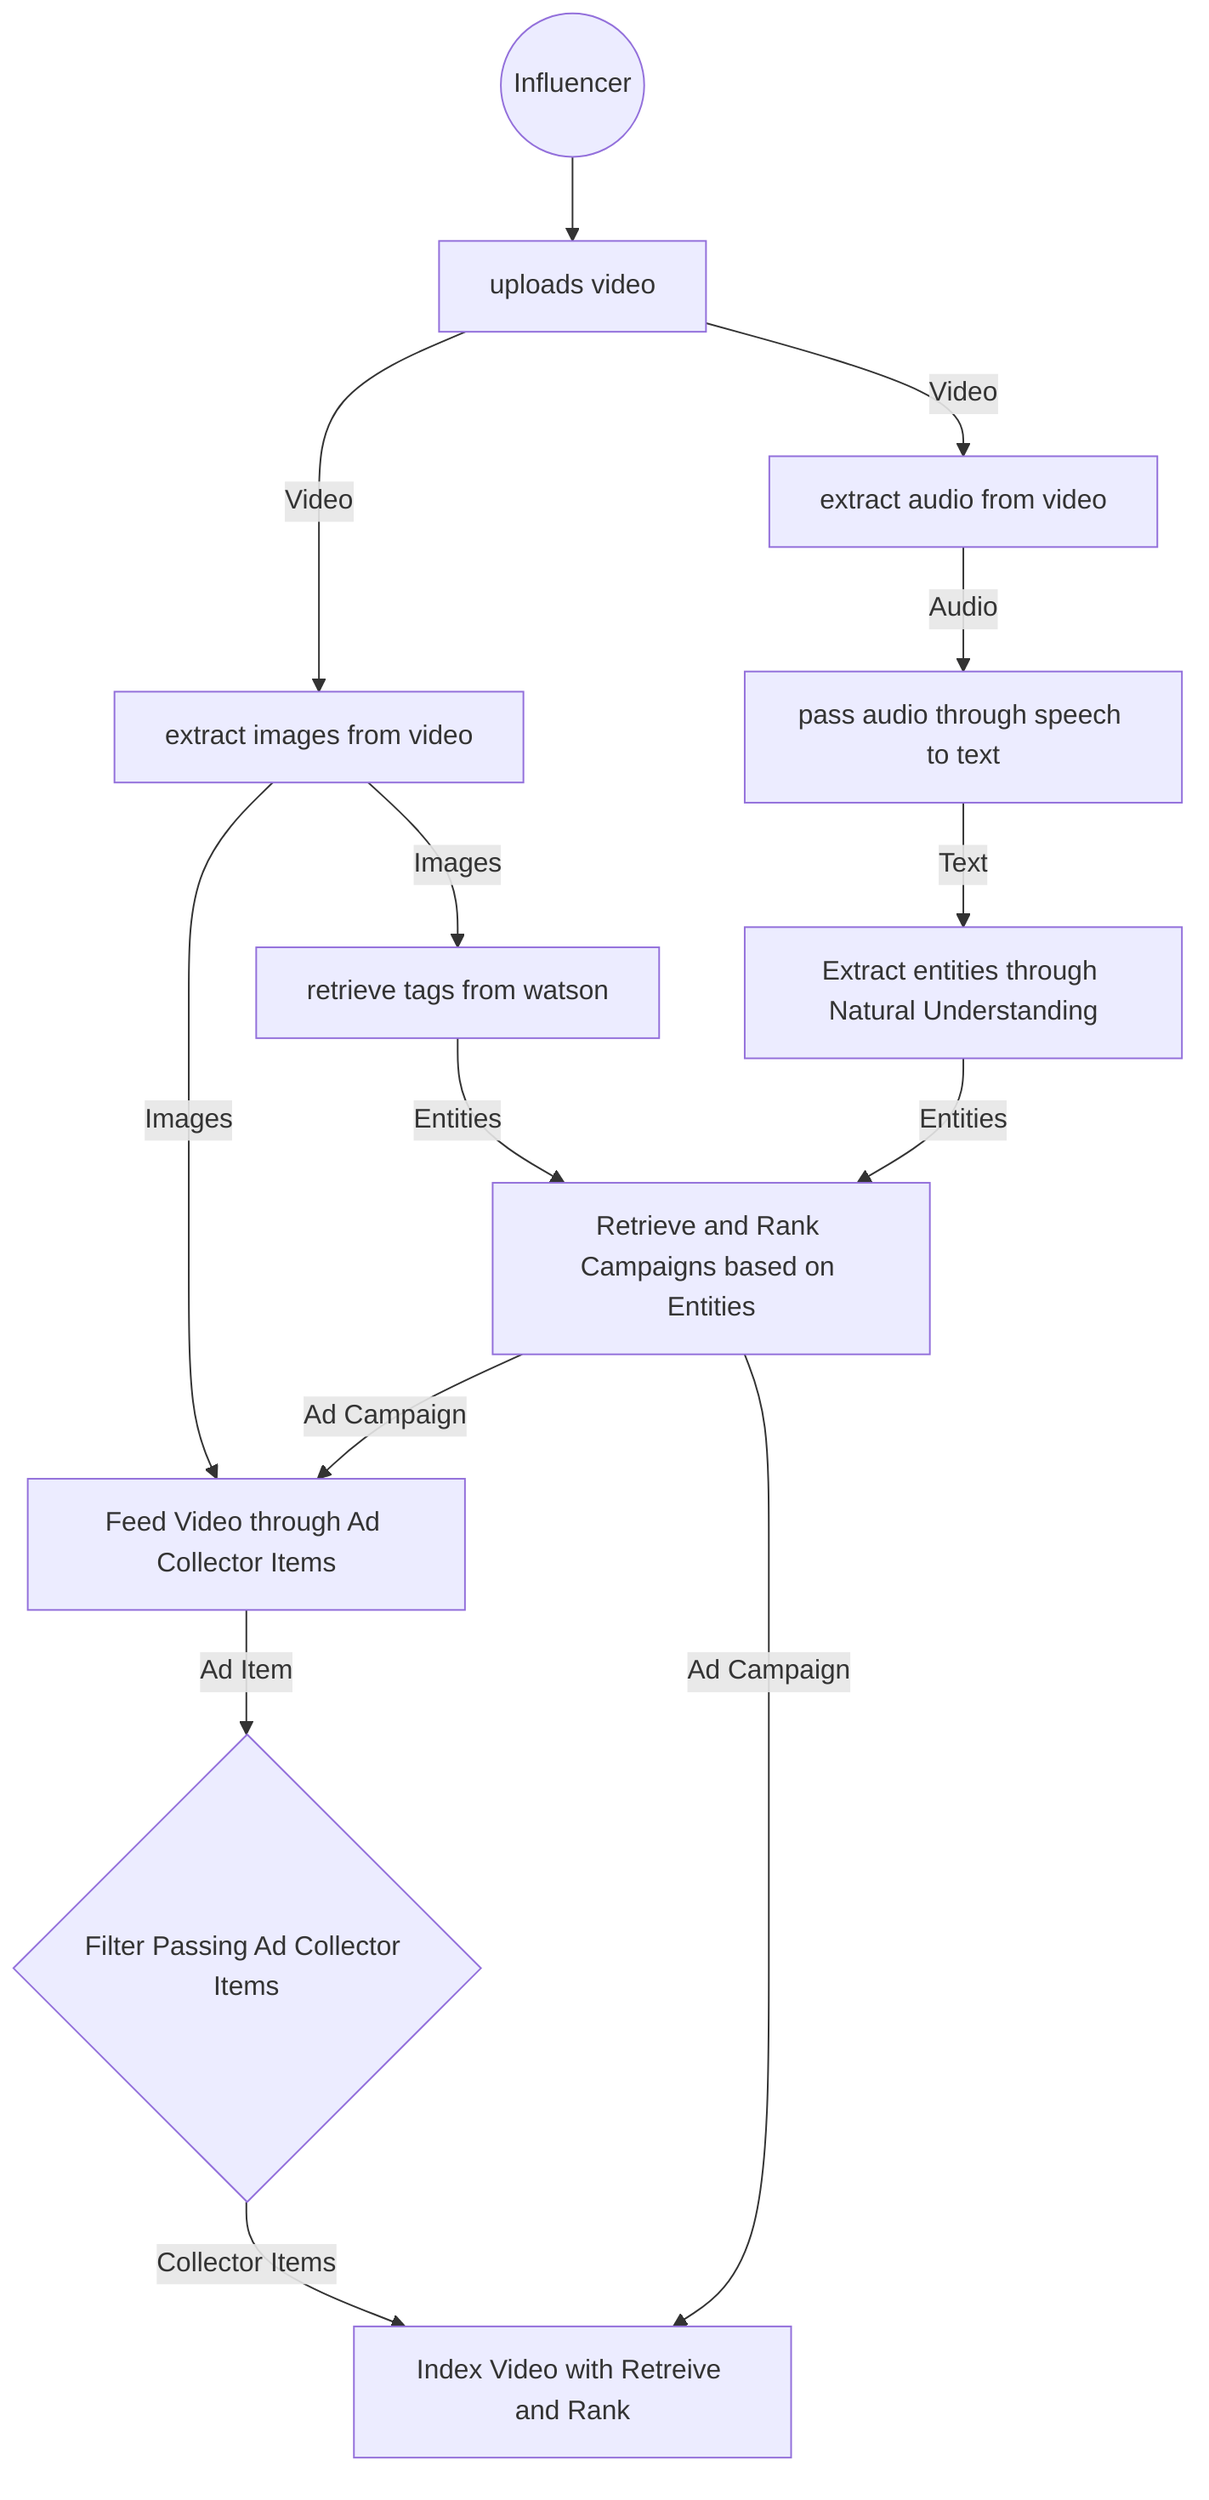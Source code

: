 graph TD;
    influStart((Influencer))
    influInput[uploads video]
    influAudio[extract audio from video]
    influAText[pass audio through speech to text]
    influATExtract[Extract entities through Natural Understanding]

    influVExtract[extract images from video]
    influVTag[retrieve tags from watson]

    influATRetrieve[Retrieve and Rank Campaigns based on Entities]

    influAdItems[Feed Video through Ad Collector Items]
    influAdItemsFilter{Filter Passing Ad Collector Items}

    influIndexVideo[Index Video with Retreive and Rank]

    influStart-->influInput
    influInput-- Video -->influVExtract
    influVExtract-- Images -->influVTag

    influInput-- Video -->influAudio
    influAudio-- Audio -->influAText
    influAText-- Text -->influATExtract

    influVTag-- Entities -->influATRetrieve
    influATExtract-- Entities -->influATRetrieve

    influVExtract-- Images -->influAdItems
    influATRetrieve-- Ad Campaign -->influAdItems
    influAdItems-- Ad Item -->influAdItemsFilter
    influAdItemsFilter-- Collector Items -->influIndexVideo

    influATRetrieve-- Ad Campaign -->influIndexVideo